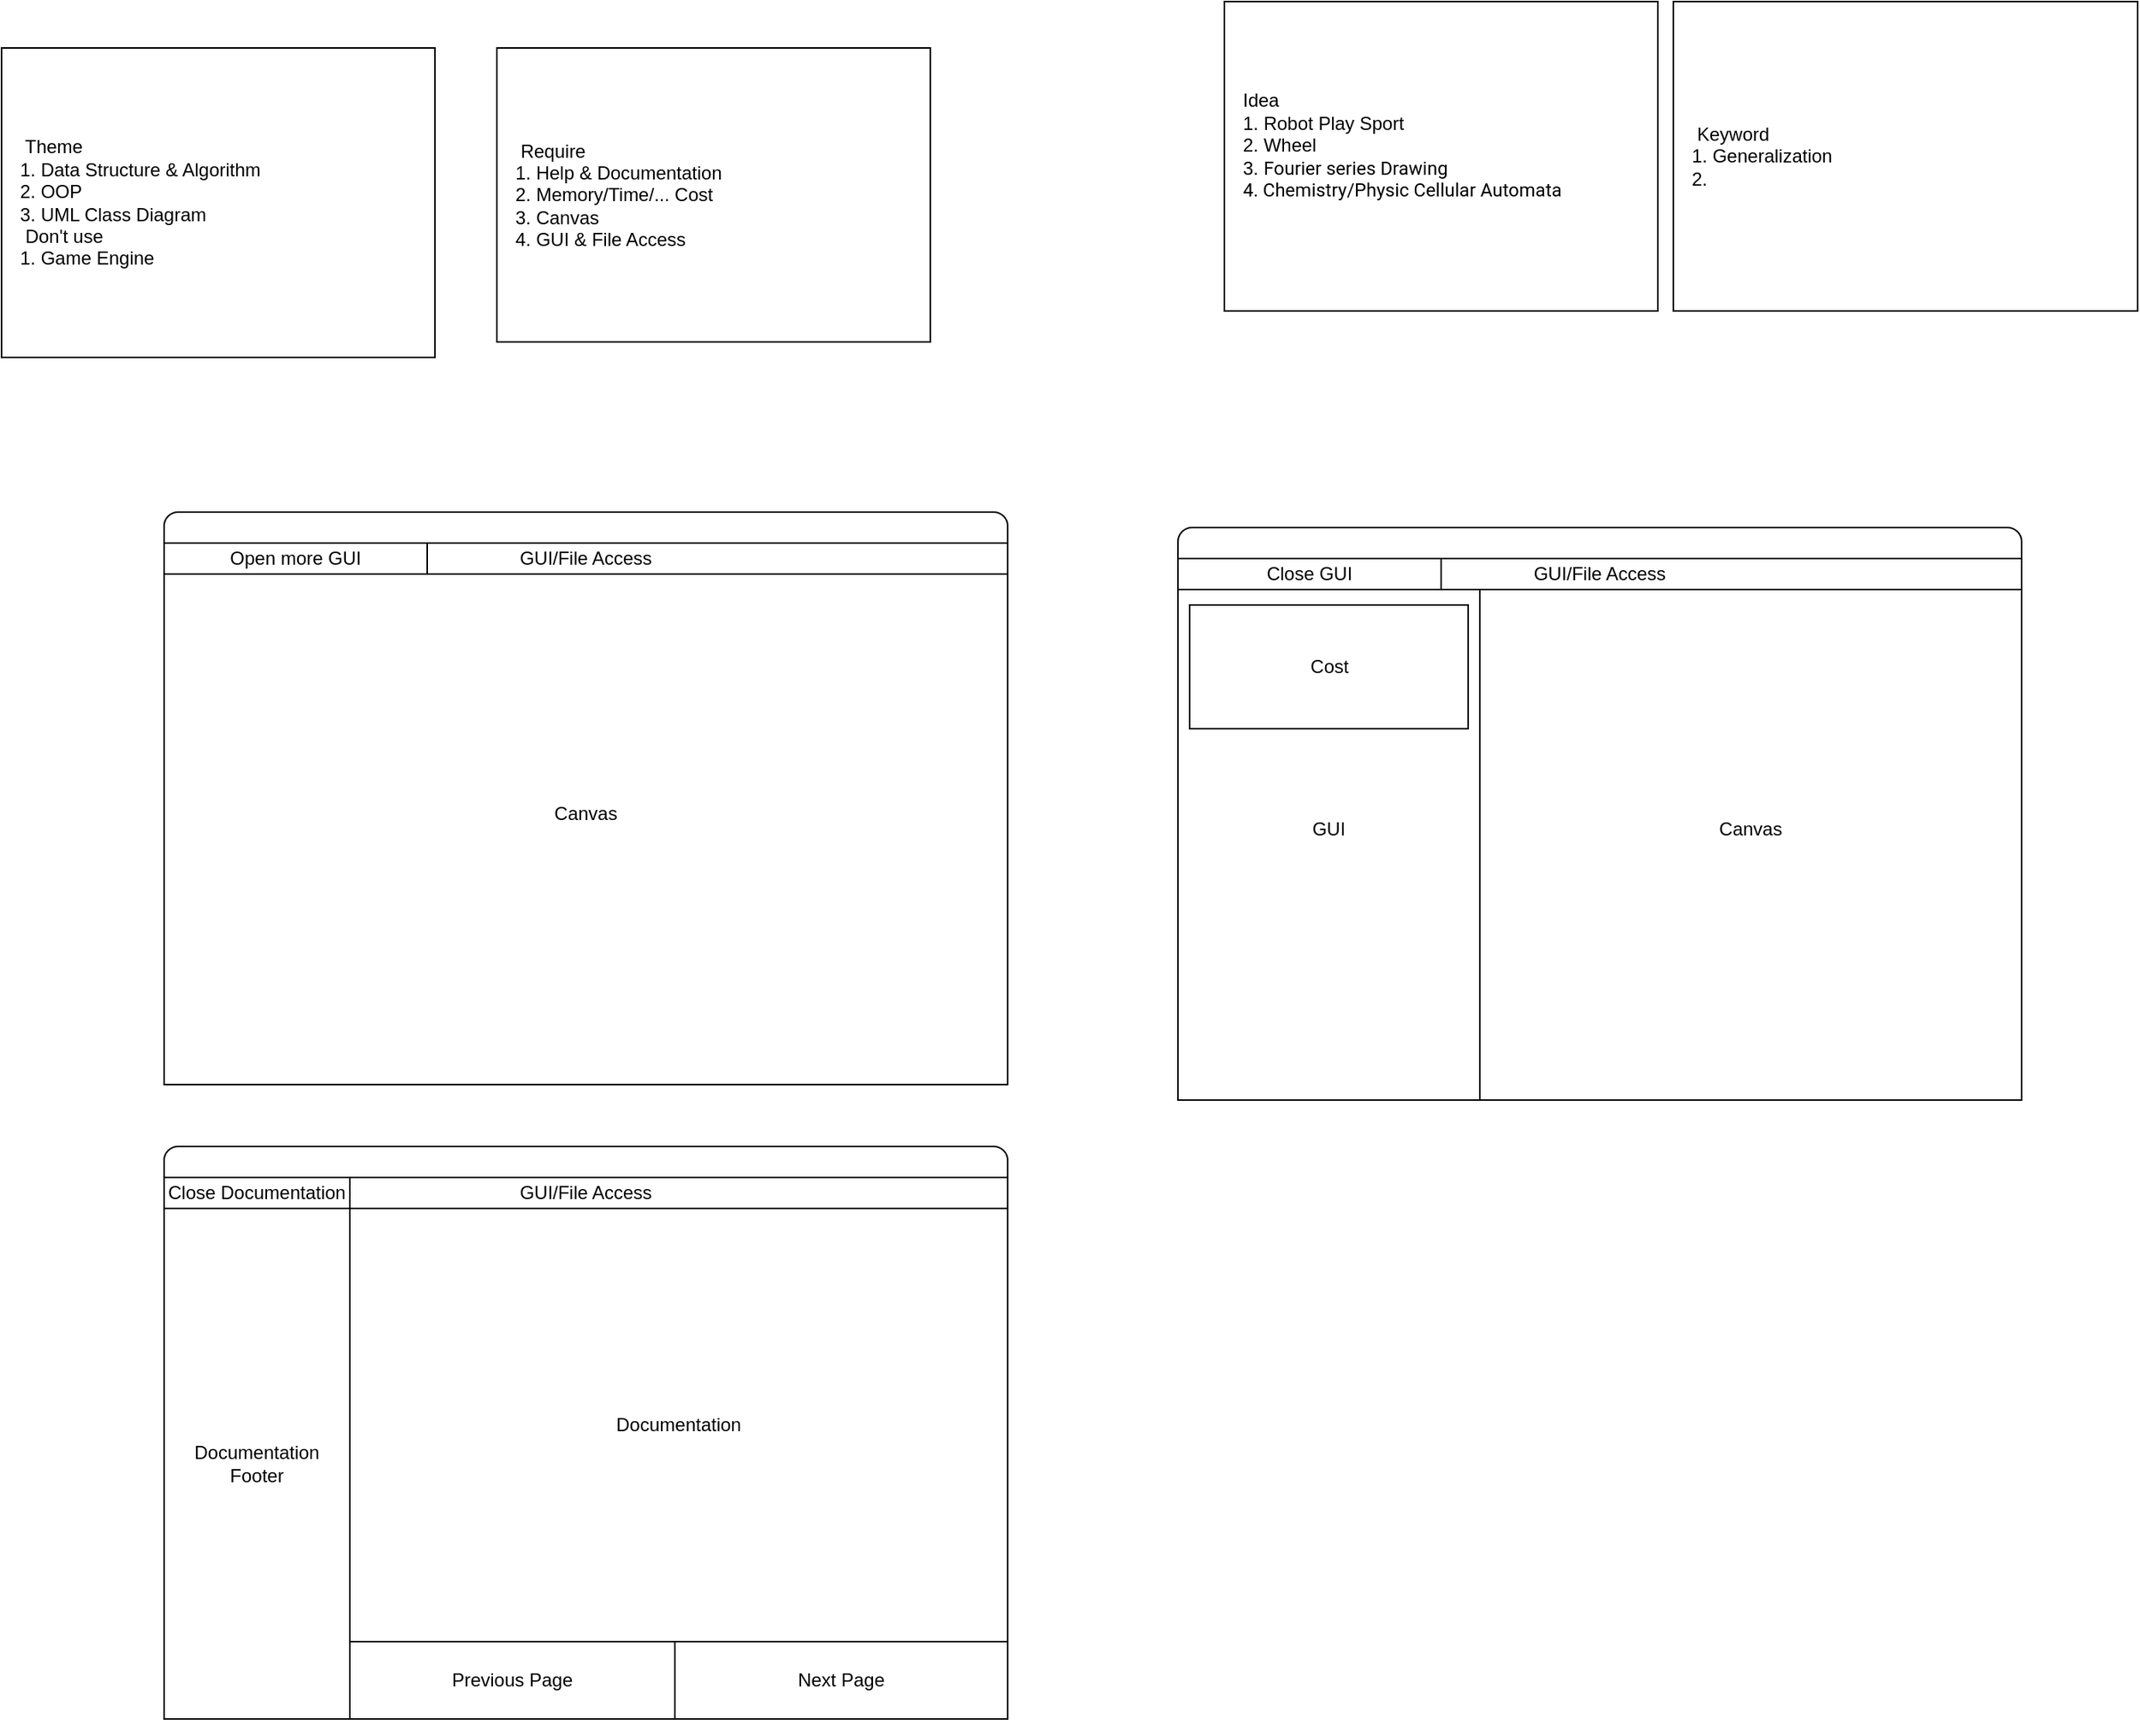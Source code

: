 <mxfile version="17.4.6" type="github">
  <diagram id="wpo0BYYLYNsAASZYDaur" name="Page-1">
    <mxGraphModel dx="1828" dy="1055" grid="1" gridSize="10" guides="1" tooltips="1" connect="1" arrows="1" fold="1" page="1" pageScale="1" pageWidth="850" pageHeight="1100" math="0" shadow="0">
      <root>
        <mxCell id="0" />
        <mxCell id="1" parent="0" />
        <mxCell id="LVrYxlK2DVieBuV3T9fE-1" value="&lt;span style=&quot;white-space: pre&quot;&gt;	Theme&lt;br&gt;1. Data Structure &amp;amp; Algorithm&lt;br&gt;2. OOP&lt;br&gt;3. UML Class Diagram&lt;br&gt;&lt;span style=&quot;white-space: pre&quot;&gt;	Don&#39;t use&lt;br&gt;&lt;/span&gt;1. Game Engine&lt;br&gt;&lt;/span&gt;" style="rounded=0;whiteSpace=wrap;html=1;align=left;spacingLeft=10;" parent="1" vertex="1">
          <mxGeometry x="200" y="160" width="280" height="200" as="geometry" />
        </mxCell>
        <mxCell id="cYPjLRmNBzGmEogiyvE0-2" value="&lt;span&gt;	Idea&lt;br&gt;1. Robot Play Sport&lt;br&gt;2. Wheel&lt;br&gt;3.&amp;nbsp;&lt;/span&gt;&lt;span style=&quot;font-family: &amp;#34;roboto&amp;#34; , &amp;#34;arial&amp;#34; , sans-serif&quot;&gt;Fourier series Drawing&lt;br&gt;4. Chemistry/Physic Cellular Automata&lt;br&gt;&lt;/span&gt;&lt;span&gt;&lt;br&gt;&lt;/span&gt;" style="rounded=0;whiteSpace=wrap;html=1;align=left;spacingLeft=10;" vertex="1" parent="1">
          <mxGeometry x="990" y="130" width="280" height="200" as="geometry" />
        </mxCell>
        <mxCell id="cYPjLRmNBzGmEogiyvE0-5" value="&lt;span style=&quot;white-space: pre&quot;&gt;	&lt;/span&gt;Keyword&lt;br&gt;1. Generalization&lt;br&gt;2.&amp;nbsp;" style="rounded=0;whiteSpace=wrap;html=1;align=left;spacingLeft=10;" vertex="1" parent="1">
          <mxGeometry x="1280" y="130" width="300" height="200" as="geometry" />
        </mxCell>
        <mxCell id="cYPjLRmNBzGmEogiyvE0-6" value="&lt;span style=&quot;white-space: pre&quot;&gt;	Require&lt;br&gt;1. Help &amp;amp; Documentation&lt;br&gt;2. Memory/Time/... Cost&lt;br&gt;3. Canvas&lt;br&gt;4. GUI &amp;amp; File Access&lt;br&gt;&lt;/span&gt;" style="rounded=0;whiteSpace=wrap;html=1;spacingLeft=10;align=left;" vertex="1" parent="1">
          <mxGeometry x="520" y="160" width="280" height="190" as="geometry" />
        </mxCell>
        <mxCell id="cYPjLRmNBzGmEogiyvE0-13" value="" style="group" vertex="1" connectable="0" parent="1">
          <mxGeometry x="960" y="470" width="545" height="370" as="geometry" />
        </mxCell>
        <mxCell id="cYPjLRmNBzGmEogiyvE0-8" value="" style="rounded=1;whiteSpace=wrap;html=1;" vertex="1" parent="cYPjLRmNBzGmEogiyvE0-13">
          <mxGeometry width="545" height="60" as="geometry" />
        </mxCell>
        <mxCell id="cYPjLRmNBzGmEogiyvE0-9" value="Canvas" style="whiteSpace=wrap;html=1;aspect=fixed;" vertex="1" parent="cYPjLRmNBzGmEogiyvE0-13">
          <mxGeometry x="195" y="20" width="350" height="350" as="geometry" />
        </mxCell>
        <mxCell id="cYPjLRmNBzGmEogiyvE0-10" value="GUI" style="rounded=0;whiteSpace=wrap;html=1;" vertex="1" parent="cYPjLRmNBzGmEogiyvE0-13">
          <mxGeometry y="20" width="195" height="350" as="geometry" />
        </mxCell>
        <mxCell id="cYPjLRmNBzGmEogiyvE0-12" value="Cost" style="rounded=0;whiteSpace=wrap;html=1;" vertex="1" parent="cYPjLRmNBzGmEogiyvE0-13">
          <mxGeometry x="7.5" y="50" width="180" height="80" as="geometry" />
        </mxCell>
        <mxCell id="cYPjLRmNBzGmEogiyvE0-18" value="GUI/File Access" style="rounded=0;whiteSpace=wrap;html=1;" vertex="1" parent="cYPjLRmNBzGmEogiyvE0-13">
          <mxGeometry y="20" width="545" height="20" as="geometry" />
        </mxCell>
        <mxCell id="cYPjLRmNBzGmEogiyvE0-28" value="Close GUI" style="rounded=0;whiteSpace=wrap;html=1;" vertex="1" parent="cYPjLRmNBzGmEogiyvE0-13">
          <mxGeometry y="20" width="170" height="20" as="geometry" />
        </mxCell>
        <mxCell id="cYPjLRmNBzGmEogiyvE0-15" value="" style="group" vertex="1" connectable="0" parent="1">
          <mxGeometry x="305" y="460" width="545" height="370" as="geometry" />
        </mxCell>
        <mxCell id="cYPjLRmNBzGmEogiyvE0-14" value="" style="rounded=1;whiteSpace=wrap;html=1;" vertex="1" parent="cYPjLRmNBzGmEogiyvE0-15">
          <mxGeometry width="545" height="60" as="geometry" />
        </mxCell>
        <mxCell id="cYPjLRmNBzGmEogiyvE0-7" value="Canvas" style="rounded=0;whiteSpace=wrap;html=1;" vertex="1" parent="cYPjLRmNBzGmEogiyvE0-15">
          <mxGeometry y="20" width="545" height="350" as="geometry" />
        </mxCell>
        <mxCell id="cYPjLRmNBzGmEogiyvE0-16" value="GUI/File Access" style="rounded=0;whiteSpace=wrap;html=1;" vertex="1" parent="cYPjLRmNBzGmEogiyvE0-15">
          <mxGeometry y="20" width="545" height="20" as="geometry" />
        </mxCell>
        <mxCell id="cYPjLRmNBzGmEogiyvE0-27" value="Open more GUI" style="rounded=0;whiteSpace=wrap;html=1;" vertex="1" parent="cYPjLRmNBzGmEogiyvE0-15">
          <mxGeometry y="20" width="170" height="20" as="geometry" />
        </mxCell>
        <mxCell id="cYPjLRmNBzGmEogiyvE0-19" value="" style="group" vertex="1" connectable="0" parent="1">
          <mxGeometry x="305" y="870" width="545" height="380" as="geometry" />
        </mxCell>
        <mxCell id="cYPjLRmNBzGmEogiyvE0-20" value="" style="rounded=1;whiteSpace=wrap;html=1;" vertex="1" parent="cYPjLRmNBzGmEogiyvE0-19">
          <mxGeometry width="545" height="60" as="geometry" />
        </mxCell>
        <mxCell id="cYPjLRmNBzGmEogiyvE0-21" value="" style="rounded=0;whiteSpace=wrap;html=1;" vertex="1" parent="cYPjLRmNBzGmEogiyvE0-19">
          <mxGeometry y="20" width="545" height="350" as="geometry" />
        </mxCell>
        <mxCell id="cYPjLRmNBzGmEogiyvE0-22" value="GUI/File Access" style="rounded=0;whiteSpace=wrap;html=1;" vertex="1" parent="cYPjLRmNBzGmEogiyvE0-19">
          <mxGeometry y="20" width="545" height="20" as="geometry" />
        </mxCell>
        <mxCell id="cYPjLRmNBzGmEogiyvE0-23" value="Documentation Footer" style="rounded=0;whiteSpace=wrap;html=1;" vertex="1" parent="cYPjLRmNBzGmEogiyvE0-19">
          <mxGeometry y="40" width="120" height="330" as="geometry" />
        </mxCell>
        <mxCell id="cYPjLRmNBzGmEogiyvE0-24" value="Documentation" style="rounded=0;whiteSpace=wrap;html=1;" vertex="1" parent="cYPjLRmNBzGmEogiyvE0-19">
          <mxGeometry x="120" y="40" width="425" height="280" as="geometry" />
        </mxCell>
        <mxCell id="cYPjLRmNBzGmEogiyvE0-25" value="Previous Page" style="rounded=0;whiteSpace=wrap;html=1;" vertex="1" parent="cYPjLRmNBzGmEogiyvE0-19">
          <mxGeometry x="120" y="320" width="210" height="50" as="geometry" />
        </mxCell>
        <mxCell id="cYPjLRmNBzGmEogiyvE0-26" value="Next Page" style="rounded=0;whiteSpace=wrap;html=1;" vertex="1" parent="cYPjLRmNBzGmEogiyvE0-19">
          <mxGeometry x="330" y="320" width="215" height="50" as="geometry" />
        </mxCell>
        <mxCell id="cYPjLRmNBzGmEogiyvE0-30" value="Close Documentation" style="rounded=0;whiteSpace=wrap;html=1;" vertex="1" parent="1">
          <mxGeometry x="305" y="890" width="120" height="20" as="geometry" />
        </mxCell>
      </root>
    </mxGraphModel>
  </diagram>
</mxfile>
